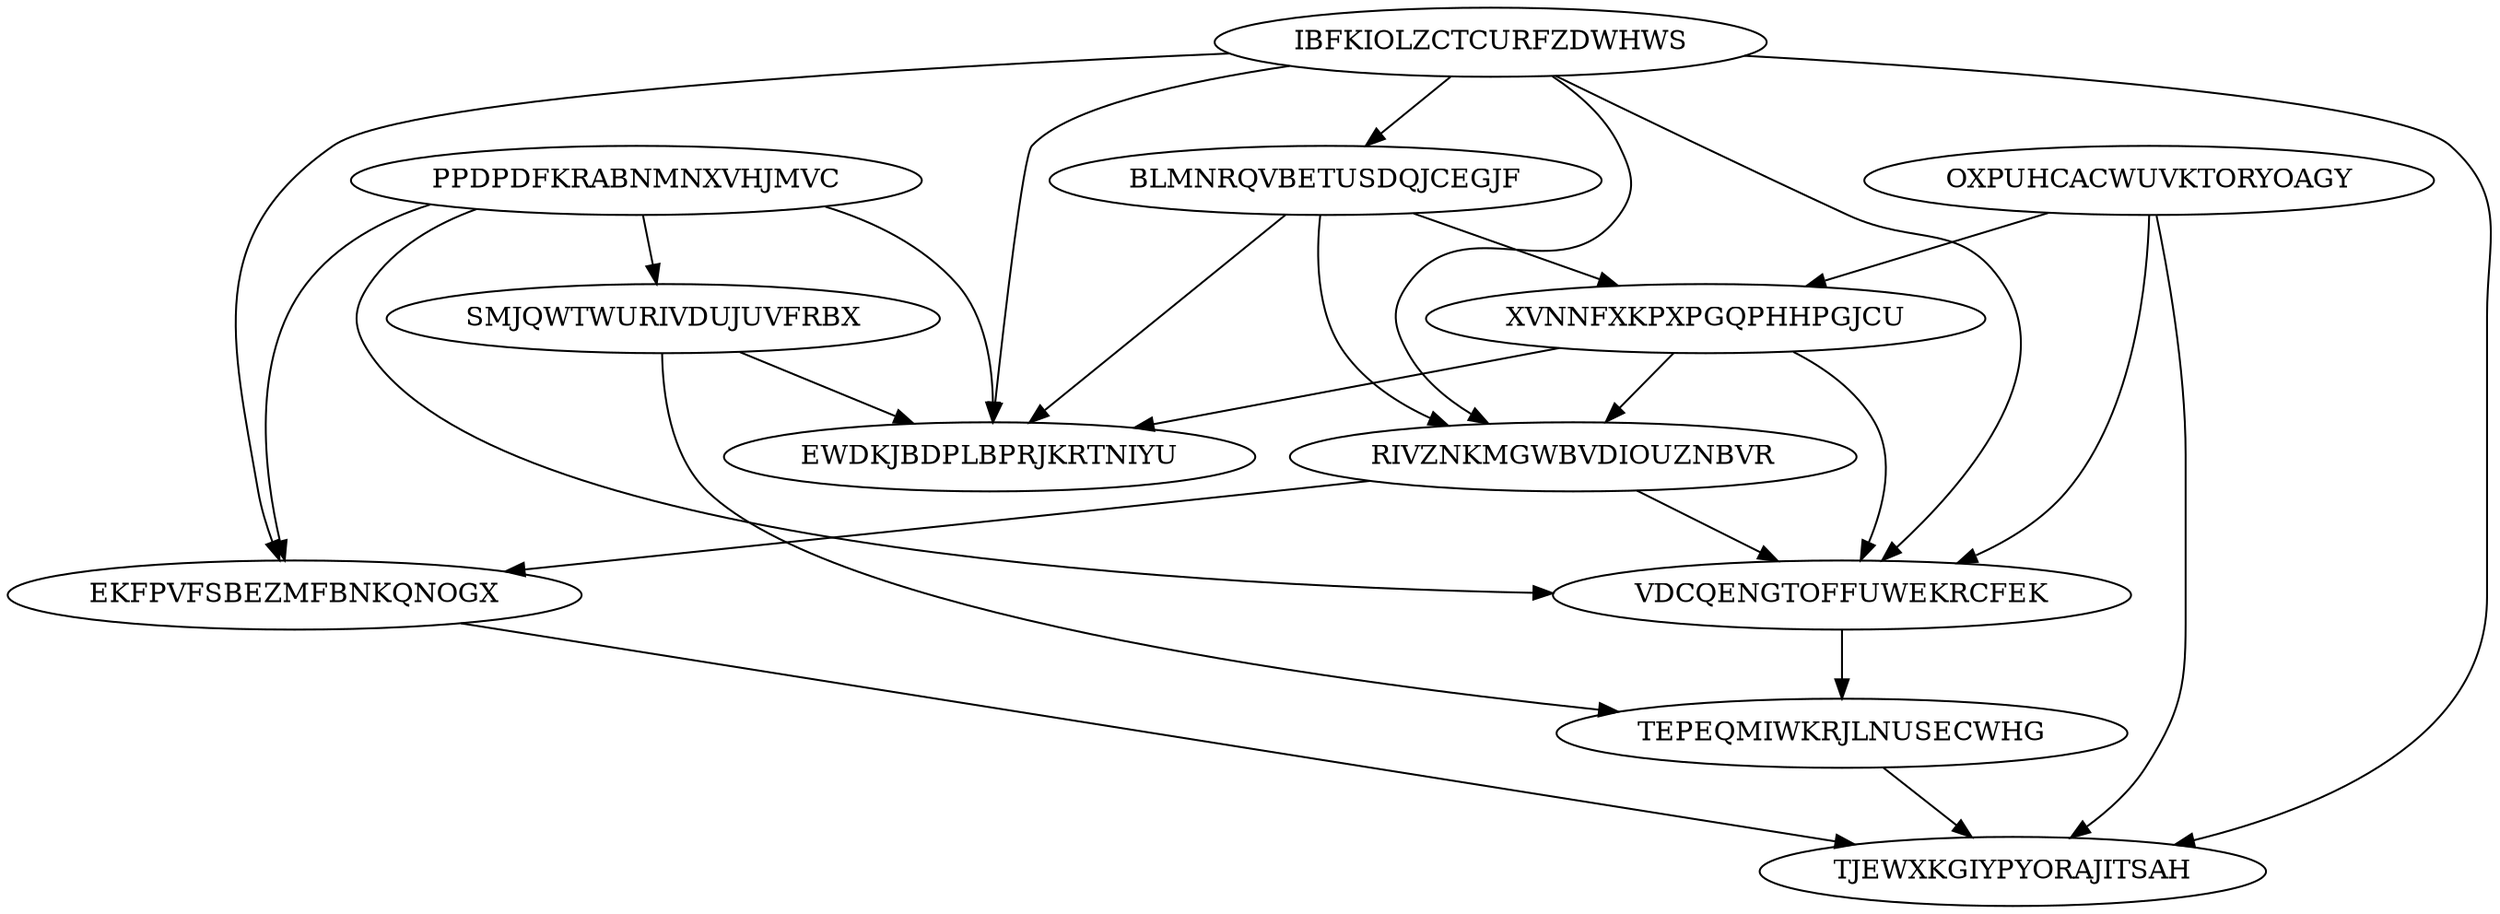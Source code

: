 digraph "N12M26" {
	PPDPDFKRABNMNXVHJMVC			[Weight=11, Start=0, Processor=1];
	IBFKIOLZCTCURFZDWHWS			[Weight=10, Start=0, Processor=2];
	BLMNRQVBETUSDQJCEGJF			[Weight=18, Start=10, Processor=2];
	OXPUHCACWUVKTORYOAGY			[Weight=13, Start=0, Processor=3];
	SMJQWTWURIVDUJUVFRBX			[Weight=14, Start=25, Processor=3];
	XVNNFXKPXPGQPHHPGJCU			[Weight=14, Start=29, Processor=2];
	RIVZNKMGWBVDIOUZNBVR			[Weight=10, Start=43, Processor=2];
	VDCQENGTOFFUWEKRCFEK			[Weight=11, Start=53, Processor=2];
	TEPEQMIWKRJLNUSECWHG			[Weight=13, Start=64, Processor=2];
	EKFPVFSBEZMFBNKQNOGX			[Weight=16, Start=71, Processor=3];
	EWDKJBDPLBPRJKRTNIYU			[Weight=13, Start=62, Processor=1];
	TJEWXKGIYPYORAJITSAH			[Weight=10, Start=92, Processor=3];
	IBFKIOLZCTCURFZDWHWS -> RIVZNKMGWBVDIOUZNBVR		[Weight=10];
	EKFPVFSBEZMFBNKQNOGX -> TJEWXKGIYPYORAJITSAH		[Weight=12];
	SMJQWTWURIVDUJUVFRBX -> TEPEQMIWKRJLNUSECWHG		[Weight=19];
	TEPEQMIWKRJLNUSECWHG -> TJEWXKGIYPYORAJITSAH		[Weight=15];
	BLMNRQVBETUSDQJCEGJF -> XVNNFXKPXPGQPHHPGJCU		[Weight=16];
	XVNNFXKPXPGQPHHPGJCU -> RIVZNKMGWBVDIOUZNBVR		[Weight=19];
	IBFKIOLZCTCURFZDWHWS -> BLMNRQVBETUSDQJCEGJF		[Weight=15];
	VDCQENGTOFFUWEKRCFEK -> TEPEQMIWKRJLNUSECWHG		[Weight=16];
	IBFKIOLZCTCURFZDWHWS -> VDCQENGTOFFUWEKRCFEK		[Weight=10];
	OXPUHCACWUVKTORYOAGY -> TJEWXKGIYPYORAJITSAH		[Weight=13];
	BLMNRQVBETUSDQJCEGJF -> EWDKJBDPLBPRJKRTNIYU		[Weight=12];
	OXPUHCACWUVKTORYOAGY -> VDCQENGTOFFUWEKRCFEK		[Weight=14];
	IBFKIOLZCTCURFZDWHWS -> TJEWXKGIYPYORAJITSAH		[Weight=11];
	PPDPDFKRABNMNXVHJMVC -> EKFPVFSBEZMFBNKQNOGX		[Weight=13];
	IBFKIOLZCTCURFZDWHWS -> EWDKJBDPLBPRJKRTNIYU		[Weight=11];
	PPDPDFKRABNMNXVHJMVC -> VDCQENGTOFFUWEKRCFEK		[Weight=17];
	SMJQWTWURIVDUJUVFRBX -> EWDKJBDPLBPRJKRTNIYU		[Weight=19];
	XVNNFXKPXPGQPHHPGJCU -> EWDKJBDPLBPRJKRTNIYU		[Weight=19];
	PPDPDFKRABNMNXVHJMVC -> EWDKJBDPLBPRJKRTNIYU		[Weight=15];
	RIVZNKMGWBVDIOUZNBVR -> VDCQENGTOFFUWEKRCFEK		[Weight=18];
	PPDPDFKRABNMNXVHJMVC -> SMJQWTWURIVDUJUVFRBX		[Weight=14];
	XVNNFXKPXPGQPHHPGJCU -> VDCQENGTOFFUWEKRCFEK		[Weight=11];
	BLMNRQVBETUSDQJCEGJF -> RIVZNKMGWBVDIOUZNBVR		[Weight=16];
	RIVZNKMGWBVDIOUZNBVR -> EKFPVFSBEZMFBNKQNOGX		[Weight=18];
	IBFKIOLZCTCURFZDWHWS -> EKFPVFSBEZMFBNKQNOGX		[Weight=19];
	OXPUHCACWUVKTORYOAGY -> XVNNFXKPXPGQPHHPGJCU		[Weight=16];
}

